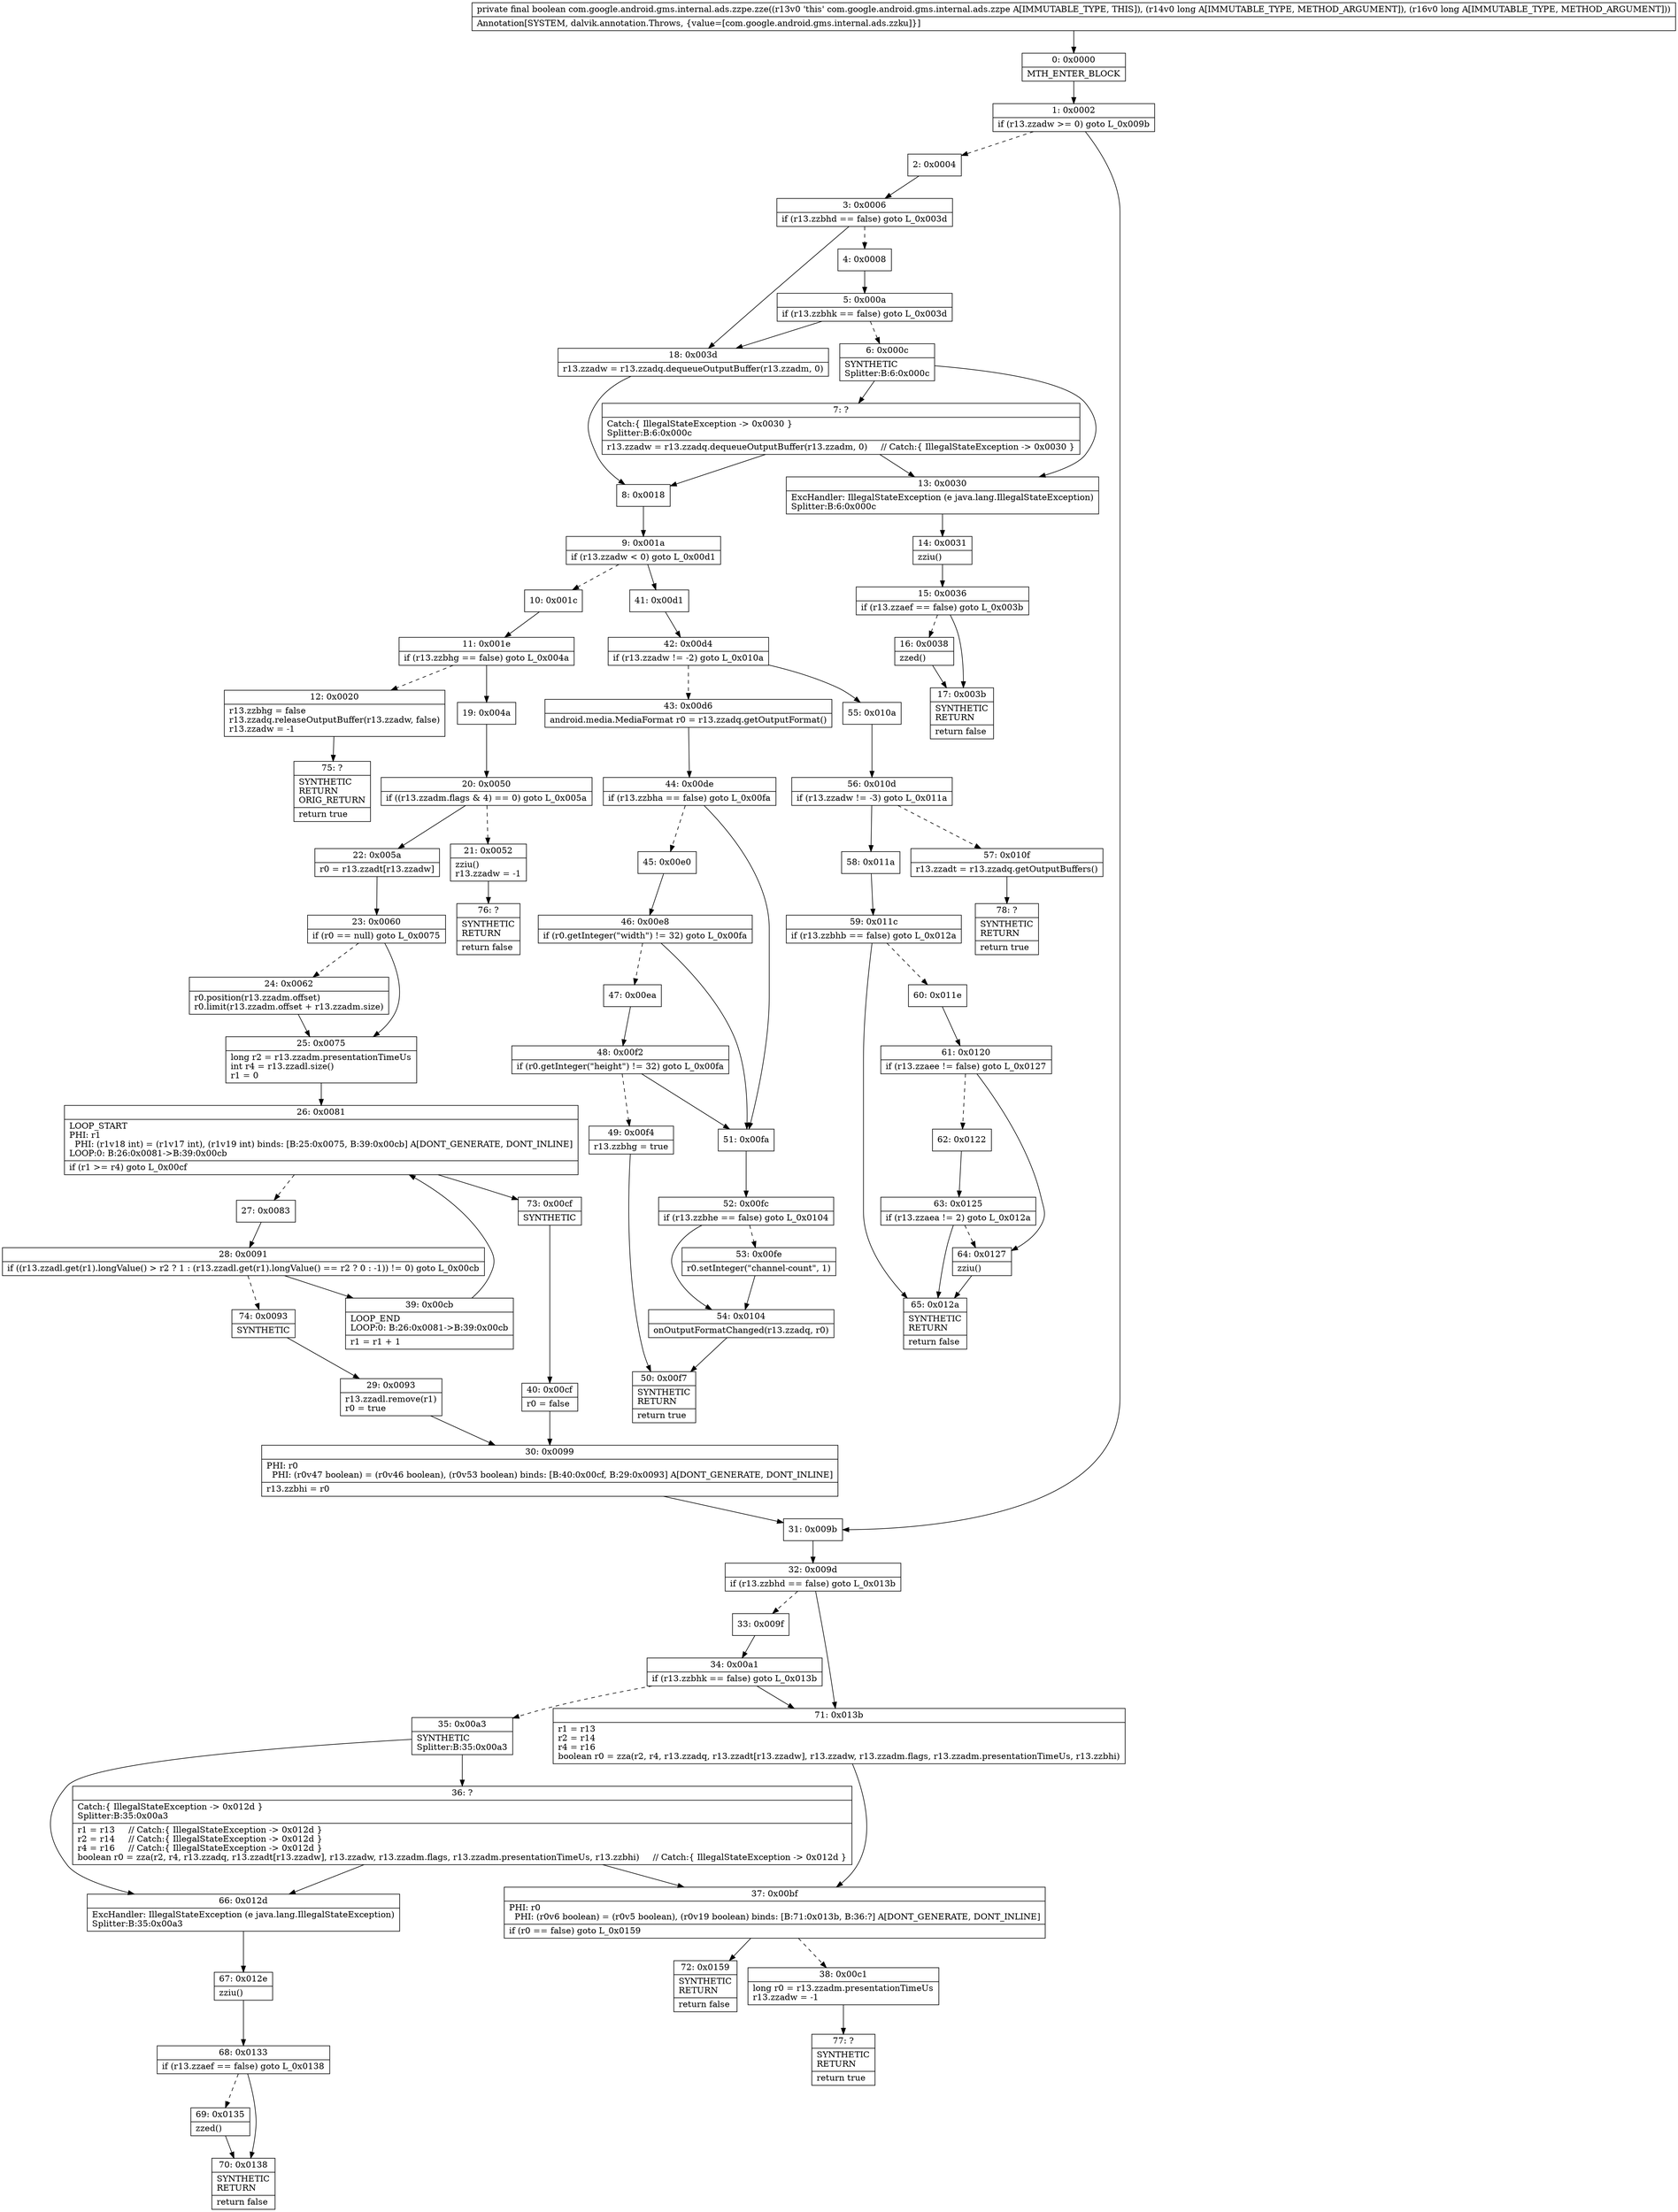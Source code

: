 digraph "CFG forcom.google.android.gms.internal.ads.zzpe.zze(JJ)Z" {
Node_0 [shape=record,label="{0\:\ 0x0000|MTH_ENTER_BLOCK\l}"];
Node_1 [shape=record,label="{1\:\ 0x0002|if (r13.zzadw \>= 0) goto L_0x009b\l}"];
Node_2 [shape=record,label="{2\:\ 0x0004}"];
Node_3 [shape=record,label="{3\:\ 0x0006|if (r13.zzbhd == false) goto L_0x003d\l}"];
Node_4 [shape=record,label="{4\:\ 0x0008}"];
Node_5 [shape=record,label="{5\:\ 0x000a|if (r13.zzbhk == false) goto L_0x003d\l}"];
Node_6 [shape=record,label="{6\:\ 0x000c|SYNTHETIC\lSplitter:B:6:0x000c\l}"];
Node_7 [shape=record,label="{7\:\ ?|Catch:\{ IllegalStateException \-\> 0x0030 \}\lSplitter:B:6:0x000c\l|r13.zzadw = r13.zzadq.dequeueOutputBuffer(r13.zzadm, 0)     \/\/ Catch:\{ IllegalStateException \-\> 0x0030 \}\l}"];
Node_8 [shape=record,label="{8\:\ 0x0018}"];
Node_9 [shape=record,label="{9\:\ 0x001a|if (r13.zzadw \< 0) goto L_0x00d1\l}"];
Node_10 [shape=record,label="{10\:\ 0x001c}"];
Node_11 [shape=record,label="{11\:\ 0x001e|if (r13.zzbhg == false) goto L_0x004a\l}"];
Node_12 [shape=record,label="{12\:\ 0x0020|r13.zzbhg = false\lr13.zzadq.releaseOutputBuffer(r13.zzadw, false)\lr13.zzadw = \-1\l}"];
Node_13 [shape=record,label="{13\:\ 0x0030|ExcHandler: IllegalStateException (e java.lang.IllegalStateException)\lSplitter:B:6:0x000c\l}"];
Node_14 [shape=record,label="{14\:\ 0x0031|zziu()\l}"];
Node_15 [shape=record,label="{15\:\ 0x0036|if (r13.zzaef == false) goto L_0x003b\l}"];
Node_16 [shape=record,label="{16\:\ 0x0038|zzed()\l}"];
Node_17 [shape=record,label="{17\:\ 0x003b|SYNTHETIC\lRETURN\l|return false\l}"];
Node_18 [shape=record,label="{18\:\ 0x003d|r13.zzadw = r13.zzadq.dequeueOutputBuffer(r13.zzadm, 0)\l}"];
Node_19 [shape=record,label="{19\:\ 0x004a}"];
Node_20 [shape=record,label="{20\:\ 0x0050|if ((r13.zzadm.flags & 4) == 0) goto L_0x005a\l}"];
Node_21 [shape=record,label="{21\:\ 0x0052|zziu()\lr13.zzadw = \-1\l}"];
Node_22 [shape=record,label="{22\:\ 0x005a|r0 = r13.zzadt[r13.zzadw]\l}"];
Node_23 [shape=record,label="{23\:\ 0x0060|if (r0 == null) goto L_0x0075\l}"];
Node_24 [shape=record,label="{24\:\ 0x0062|r0.position(r13.zzadm.offset)\lr0.limit(r13.zzadm.offset + r13.zzadm.size)\l}"];
Node_25 [shape=record,label="{25\:\ 0x0075|long r2 = r13.zzadm.presentationTimeUs\lint r4 = r13.zzadl.size()\lr1 = 0\l}"];
Node_26 [shape=record,label="{26\:\ 0x0081|LOOP_START\lPHI: r1 \l  PHI: (r1v18 int) = (r1v17 int), (r1v19 int) binds: [B:25:0x0075, B:39:0x00cb] A[DONT_GENERATE, DONT_INLINE]\lLOOP:0: B:26:0x0081\-\>B:39:0x00cb\l|if (r1 \>= r4) goto L_0x00cf\l}"];
Node_27 [shape=record,label="{27\:\ 0x0083}"];
Node_28 [shape=record,label="{28\:\ 0x0091|if ((r13.zzadl.get(r1).longValue() \> r2 ? 1 : (r13.zzadl.get(r1).longValue() == r2 ? 0 : \-1)) != 0) goto L_0x00cb\l}"];
Node_29 [shape=record,label="{29\:\ 0x0093|r13.zzadl.remove(r1)\lr0 = true\l}"];
Node_30 [shape=record,label="{30\:\ 0x0099|PHI: r0 \l  PHI: (r0v47 boolean) = (r0v46 boolean), (r0v53 boolean) binds: [B:40:0x00cf, B:29:0x0093] A[DONT_GENERATE, DONT_INLINE]\l|r13.zzbhi = r0\l}"];
Node_31 [shape=record,label="{31\:\ 0x009b}"];
Node_32 [shape=record,label="{32\:\ 0x009d|if (r13.zzbhd == false) goto L_0x013b\l}"];
Node_33 [shape=record,label="{33\:\ 0x009f}"];
Node_34 [shape=record,label="{34\:\ 0x00a1|if (r13.zzbhk == false) goto L_0x013b\l}"];
Node_35 [shape=record,label="{35\:\ 0x00a3|SYNTHETIC\lSplitter:B:35:0x00a3\l}"];
Node_36 [shape=record,label="{36\:\ ?|Catch:\{ IllegalStateException \-\> 0x012d \}\lSplitter:B:35:0x00a3\l|r1 = r13     \/\/ Catch:\{ IllegalStateException \-\> 0x012d \}\lr2 = r14     \/\/ Catch:\{ IllegalStateException \-\> 0x012d \}\lr4 = r16     \/\/ Catch:\{ IllegalStateException \-\> 0x012d \}\lboolean r0 = zza(r2, r4, r13.zzadq, r13.zzadt[r13.zzadw], r13.zzadw, r13.zzadm.flags, r13.zzadm.presentationTimeUs, r13.zzbhi)     \/\/ Catch:\{ IllegalStateException \-\> 0x012d \}\l}"];
Node_37 [shape=record,label="{37\:\ 0x00bf|PHI: r0 \l  PHI: (r0v6 boolean) = (r0v5 boolean), (r0v19 boolean) binds: [B:71:0x013b, B:36:?] A[DONT_GENERATE, DONT_INLINE]\l|if (r0 == false) goto L_0x0159\l}"];
Node_38 [shape=record,label="{38\:\ 0x00c1|long r0 = r13.zzadm.presentationTimeUs\lr13.zzadw = \-1\l}"];
Node_39 [shape=record,label="{39\:\ 0x00cb|LOOP_END\lLOOP:0: B:26:0x0081\-\>B:39:0x00cb\l|r1 = r1 + 1\l}"];
Node_40 [shape=record,label="{40\:\ 0x00cf|r0 = false\l}"];
Node_41 [shape=record,label="{41\:\ 0x00d1}"];
Node_42 [shape=record,label="{42\:\ 0x00d4|if (r13.zzadw != \-2) goto L_0x010a\l}"];
Node_43 [shape=record,label="{43\:\ 0x00d6|android.media.MediaFormat r0 = r13.zzadq.getOutputFormat()\l}"];
Node_44 [shape=record,label="{44\:\ 0x00de|if (r13.zzbha == false) goto L_0x00fa\l}"];
Node_45 [shape=record,label="{45\:\ 0x00e0}"];
Node_46 [shape=record,label="{46\:\ 0x00e8|if (r0.getInteger(\"width\") != 32) goto L_0x00fa\l}"];
Node_47 [shape=record,label="{47\:\ 0x00ea}"];
Node_48 [shape=record,label="{48\:\ 0x00f2|if (r0.getInteger(\"height\") != 32) goto L_0x00fa\l}"];
Node_49 [shape=record,label="{49\:\ 0x00f4|r13.zzbhg = true\l}"];
Node_50 [shape=record,label="{50\:\ 0x00f7|SYNTHETIC\lRETURN\l|return true\l}"];
Node_51 [shape=record,label="{51\:\ 0x00fa}"];
Node_52 [shape=record,label="{52\:\ 0x00fc|if (r13.zzbhe == false) goto L_0x0104\l}"];
Node_53 [shape=record,label="{53\:\ 0x00fe|r0.setInteger(\"channel\-count\", 1)\l}"];
Node_54 [shape=record,label="{54\:\ 0x0104|onOutputFormatChanged(r13.zzadq, r0)\l}"];
Node_55 [shape=record,label="{55\:\ 0x010a}"];
Node_56 [shape=record,label="{56\:\ 0x010d|if (r13.zzadw != \-3) goto L_0x011a\l}"];
Node_57 [shape=record,label="{57\:\ 0x010f|r13.zzadt = r13.zzadq.getOutputBuffers()\l}"];
Node_58 [shape=record,label="{58\:\ 0x011a}"];
Node_59 [shape=record,label="{59\:\ 0x011c|if (r13.zzbhb == false) goto L_0x012a\l}"];
Node_60 [shape=record,label="{60\:\ 0x011e}"];
Node_61 [shape=record,label="{61\:\ 0x0120|if (r13.zzaee != false) goto L_0x0127\l}"];
Node_62 [shape=record,label="{62\:\ 0x0122}"];
Node_63 [shape=record,label="{63\:\ 0x0125|if (r13.zzaea != 2) goto L_0x012a\l}"];
Node_64 [shape=record,label="{64\:\ 0x0127|zziu()\l}"];
Node_65 [shape=record,label="{65\:\ 0x012a|SYNTHETIC\lRETURN\l|return false\l}"];
Node_66 [shape=record,label="{66\:\ 0x012d|ExcHandler: IllegalStateException (e java.lang.IllegalStateException)\lSplitter:B:35:0x00a3\l}"];
Node_67 [shape=record,label="{67\:\ 0x012e|zziu()\l}"];
Node_68 [shape=record,label="{68\:\ 0x0133|if (r13.zzaef == false) goto L_0x0138\l}"];
Node_69 [shape=record,label="{69\:\ 0x0135|zzed()\l}"];
Node_70 [shape=record,label="{70\:\ 0x0138|SYNTHETIC\lRETURN\l|return false\l}"];
Node_71 [shape=record,label="{71\:\ 0x013b|r1 = r13\lr2 = r14\lr4 = r16\lboolean r0 = zza(r2, r4, r13.zzadq, r13.zzadt[r13.zzadw], r13.zzadw, r13.zzadm.flags, r13.zzadm.presentationTimeUs, r13.zzbhi)\l}"];
Node_72 [shape=record,label="{72\:\ 0x0159|SYNTHETIC\lRETURN\l|return false\l}"];
Node_73 [shape=record,label="{73\:\ 0x00cf|SYNTHETIC\l}"];
Node_74 [shape=record,label="{74\:\ 0x0093|SYNTHETIC\l}"];
Node_75 [shape=record,label="{75\:\ ?|SYNTHETIC\lRETURN\lORIG_RETURN\l|return true\l}"];
Node_76 [shape=record,label="{76\:\ ?|SYNTHETIC\lRETURN\l|return false\l}"];
Node_77 [shape=record,label="{77\:\ ?|SYNTHETIC\lRETURN\l|return true\l}"];
Node_78 [shape=record,label="{78\:\ ?|SYNTHETIC\lRETURN\l|return true\l}"];
MethodNode[shape=record,label="{private final boolean com.google.android.gms.internal.ads.zzpe.zze((r13v0 'this' com.google.android.gms.internal.ads.zzpe A[IMMUTABLE_TYPE, THIS]), (r14v0 long A[IMMUTABLE_TYPE, METHOD_ARGUMENT]), (r16v0 long A[IMMUTABLE_TYPE, METHOD_ARGUMENT]))  | Annotation[SYSTEM, dalvik.annotation.Throws, \{value=[com.google.android.gms.internal.ads.zzku]\}]\l}"];
MethodNode -> Node_0;
Node_0 -> Node_1;
Node_1 -> Node_2[style=dashed];
Node_1 -> Node_31;
Node_2 -> Node_3;
Node_3 -> Node_4[style=dashed];
Node_3 -> Node_18;
Node_4 -> Node_5;
Node_5 -> Node_6[style=dashed];
Node_5 -> Node_18;
Node_6 -> Node_7;
Node_6 -> Node_13;
Node_7 -> Node_8;
Node_7 -> Node_13;
Node_8 -> Node_9;
Node_9 -> Node_10[style=dashed];
Node_9 -> Node_41;
Node_10 -> Node_11;
Node_11 -> Node_12[style=dashed];
Node_11 -> Node_19;
Node_12 -> Node_75;
Node_13 -> Node_14;
Node_14 -> Node_15;
Node_15 -> Node_16[style=dashed];
Node_15 -> Node_17;
Node_16 -> Node_17;
Node_18 -> Node_8;
Node_19 -> Node_20;
Node_20 -> Node_21[style=dashed];
Node_20 -> Node_22;
Node_21 -> Node_76;
Node_22 -> Node_23;
Node_23 -> Node_24[style=dashed];
Node_23 -> Node_25;
Node_24 -> Node_25;
Node_25 -> Node_26;
Node_26 -> Node_27[style=dashed];
Node_26 -> Node_73;
Node_27 -> Node_28;
Node_28 -> Node_39;
Node_28 -> Node_74[style=dashed];
Node_29 -> Node_30;
Node_30 -> Node_31;
Node_31 -> Node_32;
Node_32 -> Node_33[style=dashed];
Node_32 -> Node_71;
Node_33 -> Node_34;
Node_34 -> Node_35[style=dashed];
Node_34 -> Node_71;
Node_35 -> Node_36;
Node_35 -> Node_66;
Node_36 -> Node_66;
Node_36 -> Node_37;
Node_37 -> Node_38[style=dashed];
Node_37 -> Node_72;
Node_38 -> Node_77;
Node_39 -> Node_26;
Node_40 -> Node_30;
Node_41 -> Node_42;
Node_42 -> Node_43[style=dashed];
Node_42 -> Node_55;
Node_43 -> Node_44;
Node_44 -> Node_45[style=dashed];
Node_44 -> Node_51;
Node_45 -> Node_46;
Node_46 -> Node_47[style=dashed];
Node_46 -> Node_51;
Node_47 -> Node_48;
Node_48 -> Node_49[style=dashed];
Node_48 -> Node_51;
Node_49 -> Node_50;
Node_51 -> Node_52;
Node_52 -> Node_53[style=dashed];
Node_52 -> Node_54;
Node_53 -> Node_54;
Node_54 -> Node_50;
Node_55 -> Node_56;
Node_56 -> Node_57[style=dashed];
Node_56 -> Node_58;
Node_57 -> Node_78;
Node_58 -> Node_59;
Node_59 -> Node_60[style=dashed];
Node_59 -> Node_65;
Node_60 -> Node_61;
Node_61 -> Node_62[style=dashed];
Node_61 -> Node_64;
Node_62 -> Node_63;
Node_63 -> Node_64[style=dashed];
Node_63 -> Node_65;
Node_64 -> Node_65;
Node_66 -> Node_67;
Node_67 -> Node_68;
Node_68 -> Node_69[style=dashed];
Node_68 -> Node_70;
Node_69 -> Node_70;
Node_71 -> Node_37;
Node_73 -> Node_40;
Node_74 -> Node_29;
}

